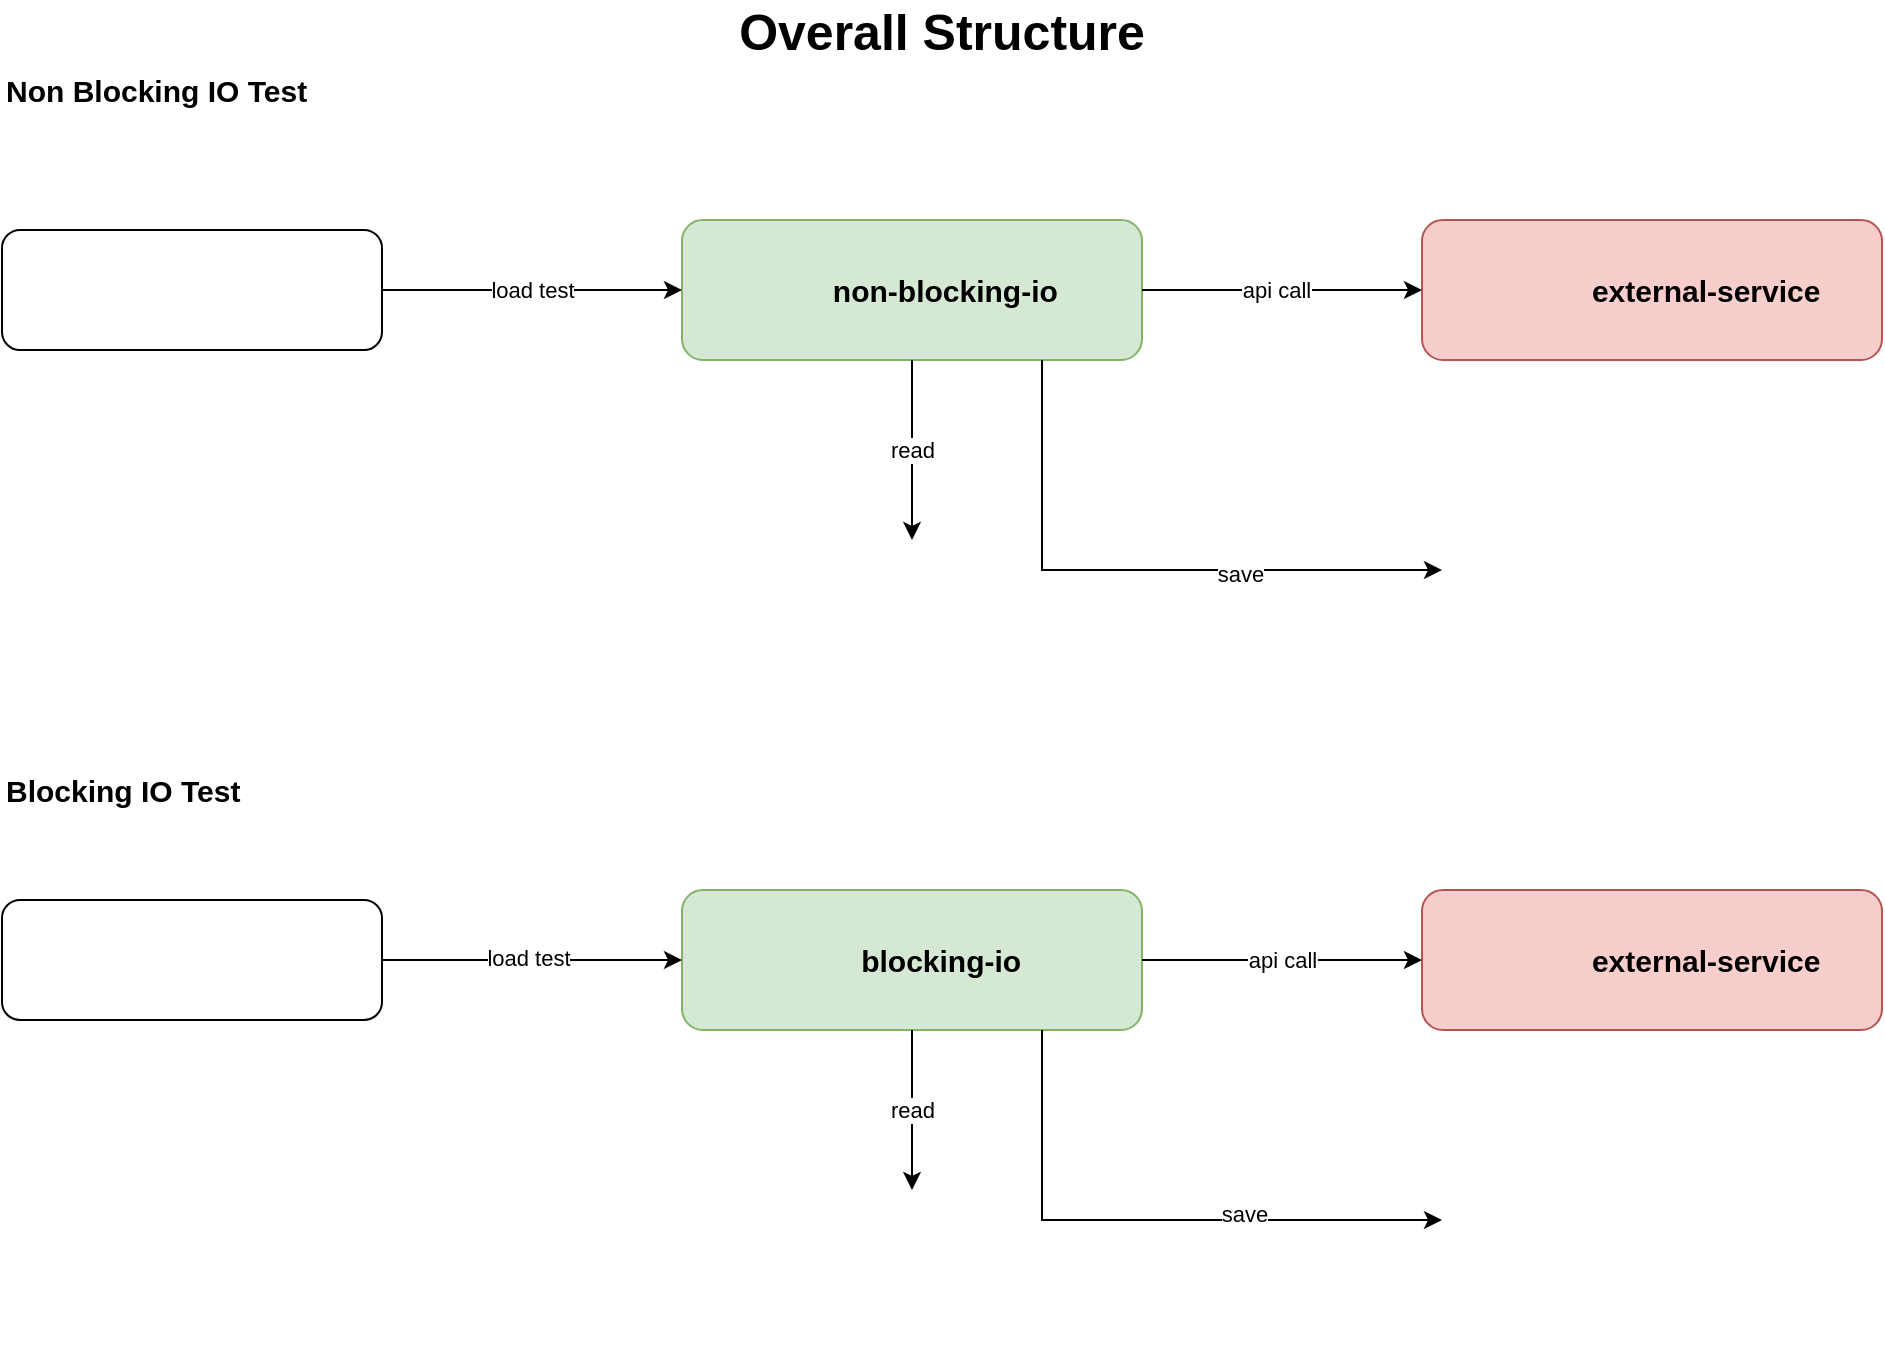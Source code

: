 <mxfile version="26.0.4">
  <diagram name="Page-1" id="_ODt879r8rauJGOqVXkl">
    <mxGraphModel dx="2074" dy="1196" grid="1" gridSize="10" guides="1" tooltips="1" connect="1" arrows="1" fold="1" page="1" pageScale="1" pageWidth="850" pageHeight="1100" math="0" shadow="0">
      <root>
        <mxCell id="0" />
        <mxCell id="1" parent="0" />
        <mxCell id="7oer5JTb9aQce6ATYwSz-2" value="Overall Structure" style="text;html=1;align=center;verticalAlign=middle;whiteSpace=wrap;rounded=0;fontSize=25;fontStyle=1" vertex="1" parent="1">
          <mxGeometry y="130" width="940" height="30" as="geometry" />
        </mxCell>
        <mxCell id="7oer5JTb9aQce6ATYwSz-4" value="Non Blocking IO Test" style="text;html=1;align=left;verticalAlign=middle;whiteSpace=wrap;rounded=0;fontSize=15;fontStyle=1" vertex="1" parent="1">
          <mxGeometry y="160" width="300" height="30" as="geometry" />
        </mxCell>
        <mxCell id="7oer5JTb9aQce6ATYwSz-22" value="" style="group" vertex="1" connectable="0" parent="1">
          <mxGeometry y="245" width="190" height="60" as="geometry" />
        </mxCell>
        <mxCell id="7oer5JTb9aQce6ATYwSz-20" value="" style="rounded=1;whiteSpace=wrap;html=1;container=0;" vertex="1" parent="7oer5JTb9aQce6ATYwSz-22">
          <mxGeometry width="190" height="60" as="geometry" />
        </mxCell>
        <mxCell id="7oer5JTb9aQce6ATYwSz-18" value="" style="shape=image;verticalLabelPosition=bottom;labelBackgroundColor=default;verticalAlign=top;aspect=fixed;imageAspect=0;image=https://upload.wikimedia.org/wikipedia/commons/e/eb/Locust-logo.png;container=0;" vertex="1" parent="7oer5JTb9aQce6ATYwSz-22">
          <mxGeometry x="11.67" y="10" width="166.66" height="40" as="geometry" />
        </mxCell>
        <mxCell id="7oer5JTb9aQce6ATYwSz-26" value="" style="group" vertex="1" connectable="0" parent="1">
          <mxGeometry x="710" y="240" width="230" height="70" as="geometry" />
        </mxCell>
        <mxCell id="7oer5JTb9aQce6ATYwSz-24" value="&lt;font&gt;&lt;b&gt;&amp;nbsp; &amp;nbsp; &amp;nbsp; &amp;nbsp; &amp;nbsp; &amp;nbsp; &amp;nbsp;external-service&lt;/b&gt;&lt;/font&gt;" style="rounded=1;whiteSpace=wrap;html=1;fillColor=#f8cecc;strokeColor=#b85450;fontSize=15;align=center;container=0;" vertex="1" parent="7oer5JTb9aQce6ATYwSz-26">
          <mxGeometry width="230" height="70" as="geometry" />
        </mxCell>
        <mxCell id="7oer5JTb9aQce6ATYwSz-25" value="" style="shape=image;verticalLabelPosition=bottom;labelBackgroundColor=default;verticalAlign=top;aspect=fixed;imageAspect=0;image=https://blogger.googleusercontent.com/img/b/R29vZ2xl/AVvXsEg5VX_2sDA6sB2GOeo6qNJ19Bp6pxk12wM0iPDgXyYsFfoDrnuux9b6CLVviOZ_5qN6V_wASPlBmoHKbXVY9X22DhtAcHHUbg-Fsz8a4agEtMzr3hpPSeGVwkELcpWpg_5-CL151ruOXOY/s300/spring-boot-2.png;container=0;fillColor=#f8cecc;strokeColor=#b85450;" vertex="1" parent="7oer5JTb9aQce6ATYwSz-26">
          <mxGeometry x="10" y="5" width="60" height="60" as="geometry" />
        </mxCell>
        <mxCell id="7oer5JTb9aQce6ATYwSz-27" value="" style="group" vertex="1" connectable="0" parent="1">
          <mxGeometry x="710" y="575" width="230" height="70" as="geometry" />
        </mxCell>
        <mxCell id="7oer5JTb9aQce6ATYwSz-28" value="&lt;font&gt;&lt;b&gt;&amp;nbsp; &amp;nbsp; &amp;nbsp; &amp;nbsp; &amp;nbsp; &amp;nbsp; &amp;nbsp;external-service&lt;/b&gt;&lt;/font&gt;" style="rounded=1;whiteSpace=wrap;html=1;fillColor=#f8cecc;strokeColor=#b85450;fontSize=15;align=center;container=0;" vertex="1" parent="7oer5JTb9aQce6ATYwSz-27">
          <mxGeometry width="230" height="70" as="geometry" />
        </mxCell>
        <mxCell id="7oer5JTb9aQce6ATYwSz-29" value="" style="shape=image;verticalLabelPosition=bottom;labelBackgroundColor=default;verticalAlign=top;aspect=fixed;imageAspect=0;image=https://blogger.googleusercontent.com/img/b/R29vZ2xl/AVvXsEg5VX_2sDA6sB2GOeo6qNJ19Bp6pxk12wM0iPDgXyYsFfoDrnuux9b6CLVviOZ_5qN6V_wASPlBmoHKbXVY9X22DhtAcHHUbg-Fsz8a4agEtMzr3hpPSeGVwkELcpWpg_5-CL151ruOXOY/s300/spring-boot-2.png;container=0;fillColor=#f8cecc;strokeColor=#b85450;" vertex="1" parent="7oer5JTb9aQce6ATYwSz-27">
          <mxGeometry x="10" y="5" width="60" height="60" as="geometry" />
        </mxCell>
        <mxCell id="7oer5JTb9aQce6ATYwSz-30" value="" style="group" vertex="1" connectable="0" parent="1">
          <mxGeometry x="340" y="575" width="230" height="70" as="geometry" />
        </mxCell>
        <mxCell id="7oer5JTb9aQce6ATYwSz-9" value="&lt;font&gt;&lt;b&gt;&amp;nbsp; &amp;nbsp; &amp;nbsp; &amp;nbsp;blocking-io&lt;/b&gt;&lt;/font&gt;" style="rounded=1;whiteSpace=wrap;html=1;fillColor=#d5e8d4;strokeColor=#82b366;fontSize=15;align=center;container=0;" vertex="1" parent="7oer5JTb9aQce6ATYwSz-30">
          <mxGeometry width="230" height="70" as="geometry" />
        </mxCell>
        <mxCell id="7oer5JTb9aQce6ATYwSz-7" value="" style="shape=image;verticalLabelPosition=bottom;labelBackgroundColor=default;verticalAlign=top;aspect=fixed;imageAspect=0;image=https://blogger.googleusercontent.com/img/b/R29vZ2xl/AVvXsEg5VX_2sDA6sB2GOeo6qNJ19Bp6pxk12wM0iPDgXyYsFfoDrnuux9b6CLVviOZ_5qN6V_wASPlBmoHKbXVY9X22DhtAcHHUbg-Fsz8a4agEtMzr3hpPSeGVwkELcpWpg_5-CL151ruOXOY/s300/spring-boot-2.png;container=0;fillColor=#d5e8d4;strokeColor=#82b366;" vertex="1" parent="7oer5JTb9aQce6ATYwSz-30">
          <mxGeometry x="10" y="5" width="60" height="60" as="geometry" />
        </mxCell>
        <mxCell id="7oer5JTb9aQce6ATYwSz-31" value="" style="group" vertex="1" connectable="0" parent="1">
          <mxGeometry x="340" y="240" width="230" height="70" as="geometry" />
        </mxCell>
        <mxCell id="7oer5JTb9aQce6ATYwSz-3" value="&lt;div style=&quot;&quot;&gt;&lt;span style=&quot;background-color: transparent; color: light-dark(rgb(0, 0, 0), rgb(255, 255, 255));&quot;&gt;&lt;font&gt;&lt;b&gt;&amp;nbsp; &amp;nbsp; &amp;nbsp; &amp;nbsp; non-blocking-io&lt;/b&gt;&lt;/font&gt;&lt;/span&gt;&lt;/div&gt;" style="rounded=1;whiteSpace=wrap;html=1;fillColor=#d5e8d4;strokeColor=#82b366;fontSize=15;align=center;container=0;" vertex="1" parent="7oer5JTb9aQce6ATYwSz-31">
          <mxGeometry width="230" height="70" as="geometry" />
        </mxCell>
        <mxCell id="7oer5JTb9aQce6ATYwSz-5" value="" style="shape=image;verticalLabelPosition=bottom;labelBackgroundColor=default;verticalAlign=top;aspect=fixed;imageAspect=0;image=https://www.ivankrizsan.se/wp-content/uploads/2019/12/spring_webflux_logo.png;container=0;" vertex="1" parent="7oer5JTb9aQce6ATYwSz-31">
          <mxGeometry x="10" y="5" width="60" height="60" as="geometry" />
        </mxCell>
        <mxCell id="7oer5JTb9aQce6ATYwSz-32" value="" style="group" vertex="1" connectable="0" parent="1">
          <mxGeometry y="580" width="190" height="60" as="geometry" />
        </mxCell>
        <mxCell id="7oer5JTb9aQce6ATYwSz-33" value="" style="rounded=1;whiteSpace=wrap;html=1;container=0;" vertex="1" parent="7oer5JTb9aQce6ATYwSz-32">
          <mxGeometry width="190" height="60" as="geometry" />
        </mxCell>
        <mxCell id="7oer5JTb9aQce6ATYwSz-34" value="" style="shape=image;verticalLabelPosition=bottom;labelBackgroundColor=default;verticalAlign=top;aspect=fixed;imageAspect=0;image=https://upload.wikimedia.org/wikipedia/commons/e/eb/Locust-logo.png;container=0;" vertex="1" parent="7oer5JTb9aQce6ATYwSz-32">
          <mxGeometry x="11.67" y="10" width="166.66" height="40" as="geometry" />
        </mxCell>
        <mxCell id="7oer5JTb9aQce6ATYwSz-38" style="rounded=0;orthogonalLoop=1;jettySize=auto;html=1;entryX=0;entryY=0.5;entryDx=0;entryDy=0;" edge="1" parent="1" source="7oer5JTb9aQce6ATYwSz-3" target="7oer5JTb9aQce6ATYwSz-24">
          <mxGeometry relative="1" as="geometry" />
        </mxCell>
        <mxCell id="7oer5JTb9aQce6ATYwSz-56" value="api call" style="edgeLabel;html=1;align=center;verticalAlign=middle;resizable=0;points=[];" vertex="1" connectable="0" parent="7oer5JTb9aQce6ATYwSz-38">
          <mxGeometry x="-0.043" relative="1" as="geometry">
            <mxPoint as="offset" />
          </mxGeometry>
        </mxCell>
        <mxCell id="7oer5JTb9aQce6ATYwSz-39" value="api call" style="rounded=0;orthogonalLoop=1;jettySize=auto;html=1;entryX=0;entryY=0.5;entryDx=0;entryDy=0;" edge="1" parent="1" source="7oer5JTb9aQce6ATYwSz-9" target="7oer5JTb9aQce6ATYwSz-28">
          <mxGeometry relative="1" as="geometry" />
        </mxCell>
        <mxCell id="7oer5JTb9aQce6ATYwSz-41" style="rounded=0;orthogonalLoop=1;jettySize=auto;html=1;entryX=0;entryY=0.5;entryDx=0;entryDy=0;" edge="1" parent="1" source="7oer5JTb9aQce6ATYwSz-33" target="7oer5JTb9aQce6ATYwSz-9">
          <mxGeometry relative="1" as="geometry" />
        </mxCell>
        <mxCell id="7oer5JTb9aQce6ATYwSz-60" value="load test" style="edgeLabel;html=1;align=center;verticalAlign=middle;resizable=0;points=[];" vertex="1" connectable="0" parent="7oer5JTb9aQce6ATYwSz-41">
          <mxGeometry x="-0.027" y="1" relative="1" as="geometry">
            <mxPoint as="offset" />
          </mxGeometry>
        </mxCell>
        <mxCell id="7oer5JTb9aQce6ATYwSz-43" value="load test" style="rounded=0;orthogonalLoop=1;jettySize=auto;html=1;" edge="1" parent="1" source="7oer5JTb9aQce6ATYwSz-20" target="7oer5JTb9aQce6ATYwSz-3">
          <mxGeometry relative="1" as="geometry" />
        </mxCell>
        <mxCell id="7oer5JTb9aQce6ATYwSz-45" value="" style="shape=image;verticalLabelPosition=bottom;labelBackgroundColor=default;verticalAlign=top;aspect=fixed;imageAspect=0;image=https://upload.wikimedia.org/wikipedia/commons/0/00/Mongodb.png;" vertex="1" parent="1">
          <mxGeometry x="720" y="380" width="210" height="70" as="geometry" />
        </mxCell>
        <mxCell id="7oer5JTb9aQce6ATYwSz-47" value="" style="shape=image;verticalLabelPosition=bottom;labelBackgroundColor=default;verticalAlign=top;aspect=fixed;imageAspect=0;image=https://upload.wikimedia.org/wikipedia/commons/0/00/Mongodb.png;" vertex="1" parent="1">
          <mxGeometry x="720" y="705" width="210" height="70" as="geometry" />
        </mxCell>
        <mxCell id="7oer5JTb9aQce6ATYwSz-49" value="Blocking IO Test" style="text;html=1;align=left;verticalAlign=middle;whiteSpace=wrap;rounded=0;fontSize=15;fontStyle=1" vertex="1" parent="1">
          <mxGeometry y="510" width="300" height="30" as="geometry" />
        </mxCell>
        <mxCell id="7oer5JTb9aQce6ATYwSz-50" value="" style="shape=image;verticalLabelPosition=bottom;labelBackgroundColor=default;verticalAlign=top;aspect=fixed;imageAspect=0;image=https://cdn-icons-png.flaticon.com/512/8243/8243060.png;" vertex="1" parent="1">
          <mxGeometry x="415" y="400" width="80" height="80" as="geometry" />
        </mxCell>
        <mxCell id="7oer5JTb9aQce6ATYwSz-51" value="read" style="rounded=0;orthogonalLoop=1;jettySize=auto;html=1;" edge="1" parent="1" source="7oer5JTb9aQce6ATYwSz-3" target="7oer5JTb9aQce6ATYwSz-50">
          <mxGeometry relative="1" as="geometry" />
        </mxCell>
        <mxCell id="7oer5JTb9aQce6ATYwSz-52" style="edgeStyle=orthogonalEdgeStyle;rounded=0;orthogonalLoop=1;jettySize=auto;html=1;entryX=0;entryY=0.5;entryDx=0;entryDy=0;" edge="1" parent="1" source="7oer5JTb9aQce6ATYwSz-3" target="7oer5JTb9aQce6ATYwSz-45">
          <mxGeometry relative="1" as="geometry">
            <Array as="points">
              <mxPoint x="520" y="415" />
            </Array>
          </mxGeometry>
        </mxCell>
        <mxCell id="7oer5JTb9aQce6ATYwSz-55" value="save" style="edgeLabel;html=1;align=center;verticalAlign=middle;resizable=0;points=[];" vertex="1" connectable="0" parent="7oer5JTb9aQce6ATYwSz-52">
          <mxGeometry x="0.338" y="-2" relative="1" as="geometry">
            <mxPoint as="offset" />
          </mxGeometry>
        </mxCell>
        <mxCell id="7oer5JTb9aQce6ATYwSz-53" value="" style="shape=image;verticalLabelPosition=bottom;labelBackgroundColor=default;verticalAlign=top;aspect=fixed;imageAspect=0;image=https://cdn-icons-png.flaticon.com/512/8243/8243060.png;" vertex="1" parent="1">
          <mxGeometry x="415" y="725" width="80" height="80" as="geometry" />
        </mxCell>
        <mxCell id="7oer5JTb9aQce6ATYwSz-54" value="read" style="edgeStyle=orthogonalEdgeStyle;rounded=0;orthogonalLoop=1;jettySize=auto;html=1;" edge="1" parent="1" source="7oer5JTb9aQce6ATYwSz-9" target="7oer5JTb9aQce6ATYwSz-53">
          <mxGeometry relative="1" as="geometry" />
        </mxCell>
        <mxCell id="7oer5JTb9aQce6ATYwSz-57" style="edgeStyle=orthogonalEdgeStyle;rounded=0;orthogonalLoop=1;jettySize=auto;html=1;entryX=0;entryY=0.5;entryDx=0;entryDy=0;" edge="1" parent="1" source="7oer5JTb9aQce6ATYwSz-9" target="7oer5JTb9aQce6ATYwSz-47">
          <mxGeometry relative="1" as="geometry">
            <Array as="points">
              <mxPoint x="520" y="740" />
            </Array>
          </mxGeometry>
        </mxCell>
        <mxCell id="7oer5JTb9aQce6ATYwSz-58" value="save" style="edgeLabel;html=1;align=center;verticalAlign=middle;resizable=0;points=[];" vertex="1" connectable="0" parent="7oer5JTb9aQce6ATYwSz-57">
          <mxGeometry x="0.329" y="3" relative="1" as="geometry">
            <mxPoint as="offset" />
          </mxGeometry>
        </mxCell>
      </root>
    </mxGraphModel>
  </diagram>
</mxfile>
